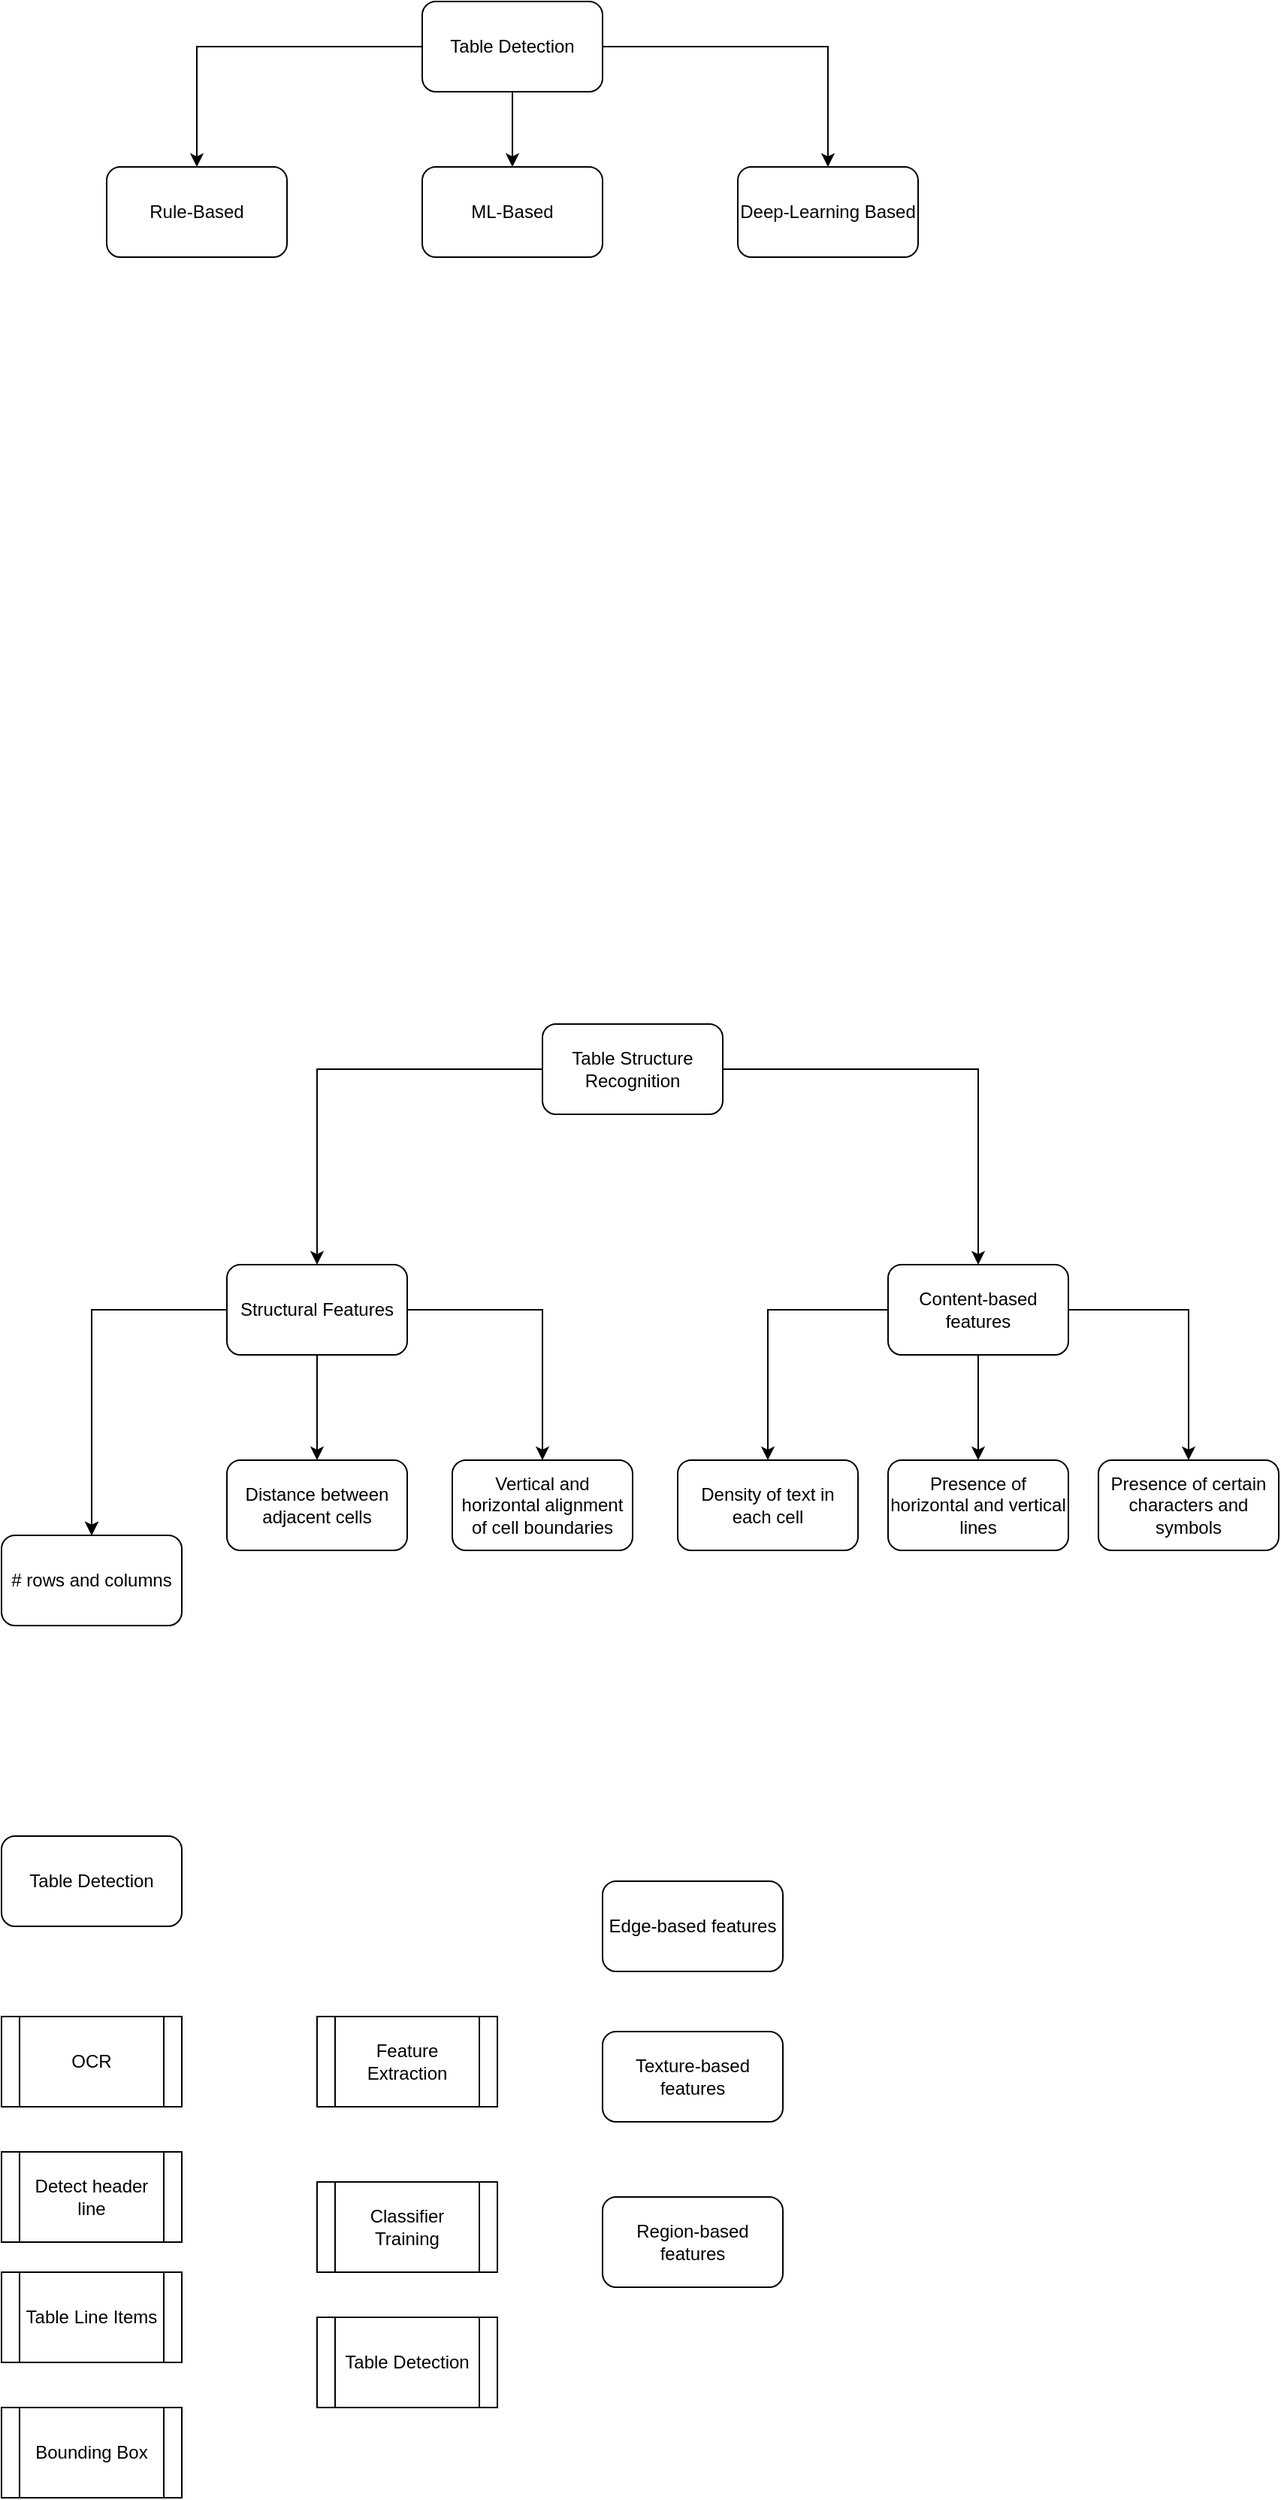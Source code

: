 <mxfile version="24.4.0" type="github">
  <diagram name="Page-1" id="eje4wcLzP92jvBpg3HmN">
    <mxGraphModel dx="2034" dy="1135" grid="1" gridSize="10" guides="1" tooltips="1" connect="1" arrows="1" fold="1" page="1" pageScale="1" pageWidth="850" pageHeight="1100" math="0" shadow="0">
      <root>
        <mxCell id="0" />
        <mxCell id="1" parent="0" />
        <mxCell id="Lev6AH-UttUzAtVmkW1H-16" value="" style="edgeStyle=orthogonalEdgeStyle;rounded=0;orthogonalLoop=1;jettySize=auto;html=1;" edge="1" parent="1" source="Lev6AH-UttUzAtVmkW1H-7" target="Lev6AH-UttUzAtVmkW1H-15">
          <mxGeometry relative="1" as="geometry" />
        </mxCell>
        <mxCell id="Lev6AH-UttUzAtVmkW1H-18" value="" style="edgeStyle=orthogonalEdgeStyle;rounded=0;orthogonalLoop=1;jettySize=auto;html=1;" edge="1" parent="1" source="Lev6AH-UttUzAtVmkW1H-7" target="Lev6AH-UttUzAtVmkW1H-17">
          <mxGeometry relative="1" as="geometry" />
        </mxCell>
        <mxCell id="Lev6AH-UttUzAtVmkW1H-7" value="Table Structure Recognition" style="rounded=1;whiteSpace=wrap;html=1;" vertex="1" parent="1">
          <mxGeometry x="350" y="750" width="120" height="60" as="geometry" />
        </mxCell>
        <mxCell id="Lev6AH-UttUzAtVmkW1H-20" value="" style="edgeStyle=orthogonalEdgeStyle;rounded=0;orthogonalLoop=1;jettySize=auto;html=1;" edge="1" parent="1" source="Lev6AH-UttUzAtVmkW1H-15" target="Lev6AH-UttUzAtVmkW1H-19">
          <mxGeometry relative="1" as="geometry" />
        </mxCell>
        <mxCell id="Lev6AH-UttUzAtVmkW1H-21" value="" style="edgeStyle=orthogonalEdgeStyle;rounded=0;orthogonalLoop=1;jettySize=auto;html=1;" edge="1" parent="1" source="Lev6AH-UttUzAtVmkW1H-15" target="Lev6AH-UttUzAtVmkW1H-19">
          <mxGeometry relative="1" as="geometry" />
        </mxCell>
        <mxCell id="Lev6AH-UttUzAtVmkW1H-23" value="" style="edgeStyle=orthogonalEdgeStyle;rounded=0;orthogonalLoop=1;jettySize=auto;html=1;" edge="1" parent="1" source="Lev6AH-UttUzAtVmkW1H-15" target="Lev6AH-UttUzAtVmkW1H-22">
          <mxGeometry relative="1" as="geometry" />
        </mxCell>
        <mxCell id="Lev6AH-UttUzAtVmkW1H-25" value="" style="edgeStyle=orthogonalEdgeStyle;rounded=0;orthogonalLoop=1;jettySize=auto;html=1;" edge="1" parent="1" source="Lev6AH-UttUzAtVmkW1H-15" target="Lev6AH-UttUzAtVmkW1H-24">
          <mxGeometry relative="1" as="geometry" />
        </mxCell>
        <mxCell id="Lev6AH-UttUzAtVmkW1H-15" value="Structural Features" style="whiteSpace=wrap;html=1;rounded=1;" vertex="1" parent="1">
          <mxGeometry x="140" y="910" width="120" height="60" as="geometry" />
        </mxCell>
        <mxCell id="Lev6AH-UttUzAtVmkW1H-27" value="" style="edgeStyle=orthogonalEdgeStyle;rounded=0;orthogonalLoop=1;jettySize=auto;html=1;" edge="1" parent="1" source="Lev6AH-UttUzAtVmkW1H-17" target="Lev6AH-UttUzAtVmkW1H-26">
          <mxGeometry relative="1" as="geometry" />
        </mxCell>
        <mxCell id="Lev6AH-UttUzAtVmkW1H-29" value="" style="edgeStyle=orthogonalEdgeStyle;rounded=0;orthogonalLoop=1;jettySize=auto;html=1;" edge="1" parent="1" source="Lev6AH-UttUzAtVmkW1H-17" target="Lev6AH-UttUzAtVmkW1H-28">
          <mxGeometry relative="1" as="geometry" />
        </mxCell>
        <mxCell id="Lev6AH-UttUzAtVmkW1H-31" value="" style="edgeStyle=orthogonalEdgeStyle;rounded=0;orthogonalLoop=1;jettySize=auto;html=1;" edge="1" parent="1" source="Lev6AH-UttUzAtVmkW1H-17" target="Lev6AH-UttUzAtVmkW1H-30">
          <mxGeometry relative="1" as="geometry" />
        </mxCell>
        <mxCell id="Lev6AH-UttUzAtVmkW1H-17" value="Content-based features" style="whiteSpace=wrap;html=1;rounded=1;" vertex="1" parent="1">
          <mxGeometry x="580" y="910" width="120" height="60" as="geometry" />
        </mxCell>
        <mxCell id="Lev6AH-UttUzAtVmkW1H-19" value="# rows and columns" style="whiteSpace=wrap;html=1;rounded=1;" vertex="1" parent="1">
          <mxGeometry x="-10" y="1090" width="120" height="60" as="geometry" />
        </mxCell>
        <mxCell id="Lev6AH-UttUzAtVmkW1H-22" value="Distance between adjacent cells" style="whiteSpace=wrap;html=1;rounded=1;" vertex="1" parent="1">
          <mxGeometry x="140" y="1040" width="120" height="60" as="geometry" />
        </mxCell>
        <mxCell id="Lev6AH-UttUzAtVmkW1H-24" value="Vertical and horizontal alignment of cell boundaries" style="whiteSpace=wrap;html=1;rounded=1;" vertex="1" parent="1">
          <mxGeometry x="290" y="1040" width="120" height="60" as="geometry" />
        </mxCell>
        <mxCell id="Lev6AH-UttUzAtVmkW1H-26" value="Density of text in each cell" style="whiteSpace=wrap;html=1;rounded=1;" vertex="1" parent="1">
          <mxGeometry x="440" y="1040" width="120" height="60" as="geometry" />
        </mxCell>
        <mxCell id="Lev6AH-UttUzAtVmkW1H-28" value="Presence of horizontal and vertical lines" style="whiteSpace=wrap;html=1;rounded=1;" vertex="1" parent="1">
          <mxGeometry x="580" y="1040" width="120" height="60" as="geometry" />
        </mxCell>
        <mxCell id="Lev6AH-UttUzAtVmkW1H-30" value="Presence of certain characters and symbols" style="whiteSpace=wrap;html=1;rounded=1;" vertex="1" parent="1">
          <mxGeometry x="720" y="1040" width="120" height="60" as="geometry" />
        </mxCell>
        <mxCell id="Lev6AH-UttUzAtVmkW1H-33" value="Table Detection" style="rounded=1;whiteSpace=wrap;html=1;" vertex="1" parent="1">
          <mxGeometry x="-10" y="1290" width="120" height="60" as="geometry" />
        </mxCell>
        <mxCell id="Lev6AH-UttUzAtVmkW1H-34" value="OCR" style="shape=process;whiteSpace=wrap;html=1;backgroundOutline=1;" vertex="1" parent="1">
          <mxGeometry x="-10" y="1410" width="120" height="60" as="geometry" />
        </mxCell>
        <mxCell id="Lev6AH-UttUzAtVmkW1H-35" value="Detect header line" style="shape=process;whiteSpace=wrap;html=1;backgroundOutline=1;" vertex="1" parent="1">
          <mxGeometry x="-10" y="1500" width="120" height="60" as="geometry" />
        </mxCell>
        <mxCell id="Lev6AH-UttUzAtVmkW1H-36" value="Table Line Items" style="shape=process;whiteSpace=wrap;html=1;backgroundOutline=1;" vertex="1" parent="1">
          <mxGeometry x="-10" y="1580" width="120" height="60" as="geometry" />
        </mxCell>
        <mxCell id="Lev6AH-UttUzAtVmkW1H-37" value="Bounding Box" style="shape=process;whiteSpace=wrap;html=1;backgroundOutline=1;" vertex="1" parent="1">
          <mxGeometry x="-10" y="1670" width="120" height="60" as="geometry" />
        </mxCell>
        <mxCell id="Lev6AH-UttUzAtVmkW1H-38" value="Feature Extraction" style="shape=process;whiteSpace=wrap;html=1;backgroundOutline=1;" vertex="1" parent="1">
          <mxGeometry x="200" y="1410" width="120" height="60" as="geometry" />
        </mxCell>
        <mxCell id="Lev6AH-UttUzAtVmkW1H-39" value="Edge-based features" style="rounded=1;whiteSpace=wrap;html=1;" vertex="1" parent="1">
          <mxGeometry x="390" y="1320" width="120" height="60" as="geometry" />
        </mxCell>
        <mxCell id="Lev6AH-UttUzAtVmkW1H-40" value="Texture-based features" style="rounded=1;whiteSpace=wrap;html=1;" vertex="1" parent="1">
          <mxGeometry x="390" y="1420" width="120" height="60" as="geometry" />
        </mxCell>
        <mxCell id="Lev6AH-UttUzAtVmkW1H-41" value="Region-based features" style="rounded=1;whiteSpace=wrap;html=1;" vertex="1" parent="1">
          <mxGeometry x="390" y="1530" width="120" height="60" as="geometry" />
        </mxCell>
        <mxCell id="Lev6AH-UttUzAtVmkW1H-42" value="Classifier Training" style="shape=process;whiteSpace=wrap;html=1;backgroundOutline=1;" vertex="1" parent="1">
          <mxGeometry x="200" y="1520" width="120" height="60" as="geometry" />
        </mxCell>
        <mxCell id="Lev6AH-UttUzAtVmkW1H-43" value="Table Detection" style="shape=process;whiteSpace=wrap;html=1;backgroundOutline=1;" vertex="1" parent="1">
          <mxGeometry x="200" y="1610" width="120" height="60" as="geometry" />
        </mxCell>
        <mxCell id="Lev6AH-UttUzAtVmkW1H-47" value="" style="edgeStyle=orthogonalEdgeStyle;rounded=0;orthogonalLoop=1;jettySize=auto;html=1;" edge="1" parent="1" source="Lev6AH-UttUzAtVmkW1H-44" target="Lev6AH-UttUzAtVmkW1H-46">
          <mxGeometry relative="1" as="geometry" />
        </mxCell>
        <mxCell id="Lev6AH-UttUzAtVmkW1H-49" value="" style="edgeStyle=orthogonalEdgeStyle;rounded=0;orthogonalLoop=1;jettySize=auto;html=1;" edge="1" parent="1" source="Lev6AH-UttUzAtVmkW1H-44" target="Lev6AH-UttUzAtVmkW1H-48">
          <mxGeometry relative="1" as="geometry" />
        </mxCell>
        <mxCell id="Lev6AH-UttUzAtVmkW1H-51" value="" style="edgeStyle=orthogonalEdgeStyle;rounded=0;orthogonalLoop=1;jettySize=auto;html=1;" edge="1" parent="1" source="Lev6AH-UttUzAtVmkW1H-44" target="Lev6AH-UttUzAtVmkW1H-50">
          <mxGeometry relative="1" as="geometry" />
        </mxCell>
        <mxCell id="Lev6AH-UttUzAtVmkW1H-44" value="Table Detection" style="rounded=1;whiteSpace=wrap;html=1;" vertex="1" parent="1">
          <mxGeometry x="270" y="70" width="120" height="60" as="geometry" />
        </mxCell>
        <mxCell id="Lev6AH-UttUzAtVmkW1H-46" value="Rule-Based" style="whiteSpace=wrap;html=1;rounded=1;" vertex="1" parent="1">
          <mxGeometry x="60" y="180" width="120" height="60" as="geometry" />
        </mxCell>
        <mxCell id="Lev6AH-UttUzAtVmkW1H-48" value="ML-Based" style="whiteSpace=wrap;html=1;rounded=1;" vertex="1" parent="1">
          <mxGeometry x="270" y="180" width="120" height="60" as="geometry" />
        </mxCell>
        <mxCell id="Lev6AH-UttUzAtVmkW1H-50" value="Deep-Learning Based" style="whiteSpace=wrap;html=1;rounded=1;" vertex="1" parent="1">
          <mxGeometry x="480" y="180" width="120" height="60" as="geometry" />
        </mxCell>
      </root>
    </mxGraphModel>
  </diagram>
</mxfile>
